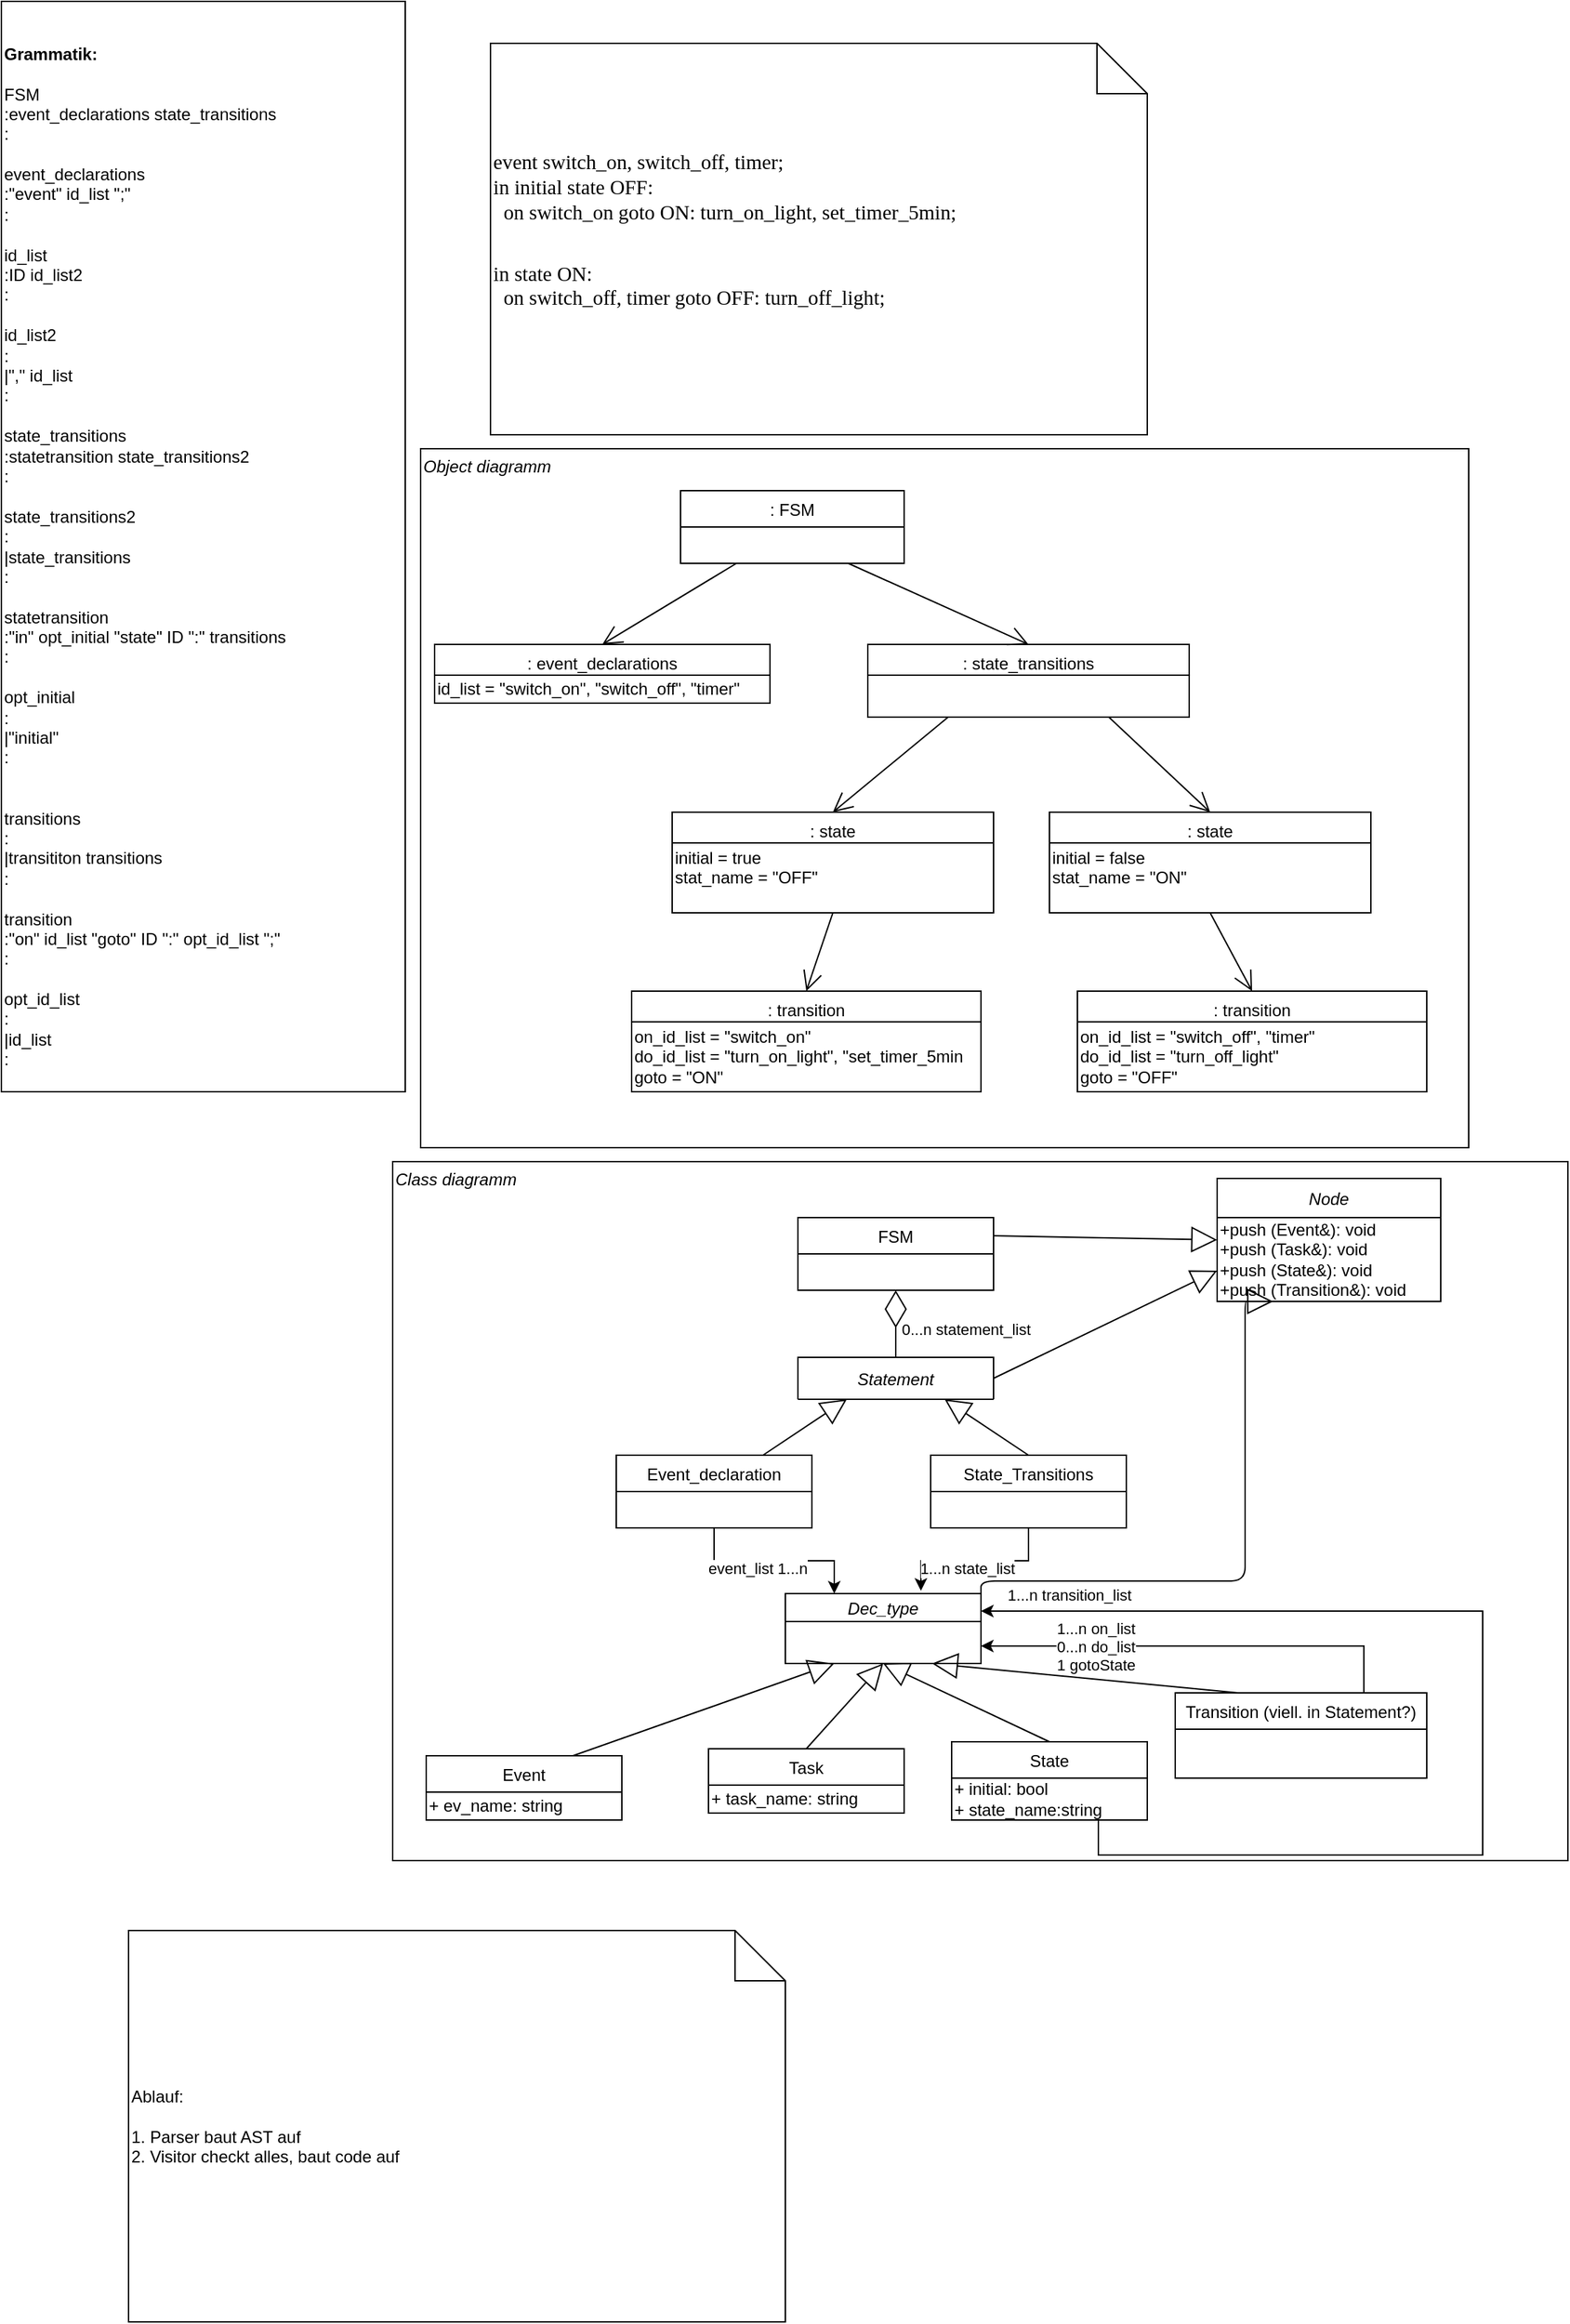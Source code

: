 <mxfile version="13.9.0" type="github">
  <diagram id="VAAiEscxtQo0bk0bTV3w" name="Page-1">
    <mxGraphModel dx="883" dy="1151" grid="1" gridSize="10" guides="1" tooltips="1" connect="1" arrows="1" fold="1" page="1" pageScale="1" pageWidth="827" pageHeight="1169" math="0" shadow="0" extFonts="Permanent Marker^https://fonts.googleapis.com/css?family=Permanent+Marker">
      <root>
        <mxCell id="0" />
        <mxCell id="1" parent="0" />
        <mxCell id="qd86TqnkqC9Rq4TNaDRR-52" value="&lt;div&gt;&lt;i&gt;Object diagramm&lt;/i&gt;&lt;/div&gt;&lt;div&gt;&lt;i&gt;&lt;br&gt;&lt;/i&gt;&lt;/div&gt;&lt;div&gt;&lt;i&gt;&lt;br&gt;&lt;/i&gt;&lt;/div&gt;&lt;div&gt;&lt;i&gt;&lt;br&gt;&lt;/i&gt;&lt;/div&gt;&lt;div&gt;&lt;i&gt;&lt;br&gt;&lt;/i&gt;&lt;/div&gt;&lt;div&gt;&lt;i&gt;&lt;br&gt;&lt;/i&gt;&lt;/div&gt;&lt;div&gt;&lt;i&gt;&lt;br&gt;&lt;/i&gt;&lt;/div&gt;&lt;div&gt;&lt;i&gt;&lt;br&gt;&lt;/i&gt;&lt;/div&gt;&lt;div&gt;&lt;i&gt;&lt;br&gt;&lt;/i&gt;&lt;/div&gt;&lt;div&gt;&lt;i&gt;&lt;br&gt;&lt;/i&gt;&lt;/div&gt;&lt;div&gt;&lt;i&gt;&lt;br&gt;&lt;/i&gt;&lt;/div&gt;&lt;div&gt;&lt;i&gt;&lt;br&gt;&lt;/i&gt;&lt;/div&gt;&lt;div&gt;&lt;i&gt;&lt;br&gt;&lt;/i&gt;&lt;/div&gt;&lt;div&gt;&lt;i&gt;&lt;br&gt;&lt;/i&gt;&lt;/div&gt;&lt;div&gt;&lt;i&gt;&lt;br&gt;&lt;/i&gt;&lt;/div&gt;&lt;div&gt;&lt;i&gt;&lt;br&gt;&lt;/i&gt;&lt;/div&gt;&lt;div&gt;&lt;i&gt;&lt;br&gt;&lt;/i&gt;&lt;/div&gt;&lt;div&gt;&lt;i&gt;&lt;br&gt;&lt;/i&gt;&lt;/div&gt;&lt;div&gt;&lt;i&gt;&lt;br&gt;&lt;/i&gt;&lt;/div&gt;&lt;div&gt;&lt;i&gt;&lt;br&gt;&lt;/i&gt;&lt;/div&gt;&lt;div&gt;&lt;i&gt;&lt;br&gt;&lt;/i&gt;&lt;/div&gt;&lt;div&gt;&lt;i&gt;&lt;br&gt;&lt;/i&gt;&lt;/div&gt;&lt;div&gt;&lt;i&gt;&lt;br&gt;&lt;/i&gt;&lt;/div&gt;&lt;div&gt;&lt;i&gt;&lt;br&gt;&lt;/i&gt;&lt;/div&gt;&lt;div&gt;&lt;i&gt;&lt;br&gt;&lt;/i&gt;&lt;/div&gt;&lt;div&gt;&lt;i&gt;&lt;br&gt;&lt;/i&gt;&lt;/div&gt;&lt;div&gt;&lt;i&gt;&lt;br&gt;&lt;/i&gt;&lt;/div&gt;&lt;div&gt;&lt;i&gt;&lt;br&gt;&lt;/i&gt;&lt;/div&gt;&lt;div&gt;&lt;i&gt;&lt;br&gt;&lt;/i&gt;&lt;/div&gt;&lt;div&gt;&lt;i&gt;&lt;br&gt;&lt;/i&gt;&lt;/div&gt;&lt;div&gt;&lt;i&gt;&lt;br&gt;&lt;/i&gt;&lt;/div&gt;&lt;div&gt;&lt;i&gt;&lt;br&gt;&lt;/i&gt;&lt;/div&gt;&lt;div&gt;&lt;i&gt;&lt;br&gt;&lt;/i&gt;&lt;/div&gt;&lt;div&gt;&lt;i&gt;&lt;br&gt;&lt;/i&gt;&lt;/div&gt;" style="rounded=0;whiteSpace=wrap;html=1;align=left;" parent="1" vertex="1">
          <mxGeometry x="340" y="350" width="750" height="500" as="geometry" />
        </mxCell>
        <mxCell id="qd86TqnkqC9Rq4TNaDRR-1" value="&lt;div align=&quot;left&quot;&gt;&lt;br&gt;&lt;/div&gt;&lt;div align=&quot;left&quot;&gt;&lt;b&gt;Grammatik:&lt;/b&gt;&lt;/div&gt;&lt;div align=&quot;left&quot;&gt;&lt;b&gt;&lt;br&gt;&lt;/b&gt;&lt;/div&gt;&lt;div align=&quot;left&quot;&gt;FSM&lt;/div&gt;&lt;div align=&quot;left&quot;&gt;:event_declarations state_transitions&lt;br&gt;&lt;/div&gt;&lt;div align=&quot;left&quot;&gt;:&lt;/div&gt;&lt;div align=&quot;left&quot;&gt;&lt;br&gt;&lt;/div&gt;&lt;div align=&quot;left&quot;&gt;event_declarations&lt;/div&gt;&lt;div align=&quot;left&quot;&gt;:&quot;event&quot; id_list &quot;;&quot;&lt;/div&gt;&lt;div align=&quot;left&quot;&gt;:&lt;/div&gt;&lt;div align=&quot;left&quot;&gt;&lt;br&gt;&lt;/div&gt;&lt;div align=&quot;left&quot;&gt;id_list&lt;/div&gt;&lt;div align=&quot;left&quot;&gt;:ID id_list2&lt;/div&gt;&lt;div align=&quot;left&quot;&gt;:&lt;/div&gt;&lt;div align=&quot;left&quot;&gt;&lt;br&gt;&lt;/div&gt;&lt;div align=&quot;left&quot;&gt;id_list2&lt;/div&gt;&lt;div align=&quot;left&quot;&gt;:&lt;/div&gt;&lt;div align=&quot;left&quot;&gt;|&quot;,&quot; id_list&lt;/div&gt;&lt;div align=&quot;left&quot;&gt;:&lt;/div&gt;&lt;div align=&quot;left&quot;&gt;&lt;br&gt;&lt;/div&gt;&lt;div align=&quot;left&quot;&gt;state_transitions&lt;/div&gt;&lt;div align=&quot;left&quot;&gt;:statetransition state_transitions2&lt;/div&gt;&lt;div align=&quot;left&quot;&gt;:&lt;/div&gt;&lt;div align=&quot;left&quot;&gt;&lt;br&gt;&lt;/div&gt;&lt;div align=&quot;left&quot;&gt;state_transitions2&lt;/div&gt;&lt;div align=&quot;left&quot;&gt;:&lt;/div&gt;&lt;div align=&quot;left&quot;&gt;|state_transitions&lt;/div&gt;&lt;div align=&quot;left&quot;&gt;:&lt;/div&gt;&lt;div align=&quot;left&quot;&gt;&lt;br&gt;&lt;/div&gt;&lt;div align=&quot;left&quot;&gt;statetransition&lt;/div&gt;&lt;div align=&quot;left&quot;&gt;:&quot;in&quot; opt_initial &quot;state&quot; ID &quot;:&quot; transitions&lt;/div&gt;&lt;div align=&quot;left&quot;&gt;:&lt;/div&gt;&lt;div align=&quot;left&quot;&gt;&lt;br&gt;&lt;/div&gt;&lt;div align=&quot;left&quot;&gt;opt_initial&lt;/div&gt;&lt;div align=&quot;left&quot;&gt;:&lt;/div&gt;&lt;div align=&quot;left&quot;&gt;|&quot;initial&quot;&lt;/div&gt;&lt;div align=&quot;left&quot;&gt;:&lt;/div&gt;&lt;div align=&quot;left&quot;&gt;&lt;br&gt;&lt;/div&gt;&lt;div align=&quot;left&quot;&gt;&lt;br&gt;&lt;/div&gt;&lt;div align=&quot;left&quot;&gt;transitions&lt;/div&gt;&lt;div align=&quot;left&quot;&gt;:&lt;/div&gt;&lt;div align=&quot;left&quot;&gt;|transititon transitions&lt;/div&gt;&lt;div align=&quot;left&quot;&gt;:&lt;/div&gt;&lt;div align=&quot;left&quot;&gt;&lt;br&gt;&lt;/div&gt;&lt;div align=&quot;left&quot;&gt;transition&lt;/div&gt;&lt;div align=&quot;left&quot;&gt;:&quot;on&quot; id_list &quot;goto&quot; ID &quot;:&quot; opt_id_list &quot;;&quot;&lt;/div&gt;&lt;div align=&quot;left&quot;&gt;:&lt;/div&gt;&lt;div align=&quot;left&quot;&gt;&lt;br&gt;&lt;/div&gt;&lt;div align=&quot;left&quot;&gt;opt_id_list&lt;/div&gt;&lt;div align=&quot;left&quot;&gt;:&lt;/div&gt;&lt;div align=&quot;left&quot;&gt;|id_list&lt;/div&gt;&lt;div align=&quot;left&quot;&gt;:&lt;br&gt;&lt;/div&gt;" style="rounded=0;whiteSpace=wrap;html=1;align=left;" parent="1" vertex="1">
          <mxGeometry x="40" y="30" width="289" height="780" as="geometry" />
        </mxCell>
        <mxCell id="qd86TqnkqC9Rq4TNaDRR-13" value=": event_declarations" style="swimlane;fontStyle=0;align=center;verticalAlign=top;childLayout=stackLayout;horizontal=1;startSize=22;horizontalStack=0;resizeParent=1;resizeParentMax=0;resizeLast=0;collapsible=1;marginBottom=0;" parent="1" vertex="1">
          <mxGeometry x="350" y="490" width="240" height="42" as="geometry" />
        </mxCell>
        <mxCell id="qd86TqnkqC9Rq4TNaDRR-26" value="id_list = &quot;switch_on&quot;, &quot;switch_off&quot;, &quot;timer&quot;" style="text;html=1;align=left;verticalAlign=middle;resizable=0;points=[];autosize=1;" parent="qd86TqnkqC9Rq4TNaDRR-13" vertex="1">
          <mxGeometry y="22" width="240" height="20" as="geometry" />
        </mxCell>
        <mxCell id="qd86TqnkqC9Rq4TNaDRR-18" value=": FSM" style="swimlane;fontStyle=0;align=center;verticalAlign=top;childLayout=stackLayout;horizontal=1;startSize=26;horizontalStack=0;resizeParent=1;resizeParentMax=0;resizeLast=0;collapsible=1;marginBottom=0;" parent="1" vertex="1">
          <mxGeometry x="526" y="380" width="160" height="52" as="geometry" />
        </mxCell>
        <mxCell id="qd86TqnkqC9Rq4TNaDRR-20" value="&lt;br&gt;&lt;div align=&quot;left&quot;&gt;&lt;code style=&quot;margin: 0in ; font-family: &amp;#34;consolas&amp;#34; ; font-size: 11.0pt&quot;&gt;event switch_on, switch_off, timer;&lt;/code&gt;&lt;code style=&quot;margin: 0in ; font-family: &amp;#34;consolas&amp;#34; ; font-size: 11.0pt&quot;&gt;&lt;br&gt;&lt;/code&gt;&lt;/div&gt;&lt;div align=&quot;left&quot;&gt;&lt;code style=&quot;margin: 0in ; font-family: &amp;#34;consolas&amp;#34; ; font-size: 11.0pt&quot;&gt;in initia&lt;/code&gt;&lt;code style=&quot;margin: 0in ; font-family: &amp;#34;consolas&amp;#34; ; font-size: 11.0pt&quot;&gt;l state OFF:&lt;/code&gt;&lt;code style=&quot;margin: 0in ; font-family: &amp;#34;consolas&amp;#34; ; font-size: 11.0pt&quot;&gt;&lt;br&gt;&lt;/code&gt;&lt;/div&gt;&lt;div align=&quot;left&quot;&gt;&lt;code style=&quot;margin: 0in ; font-family: &amp;#34;consolas&amp;#34; ; font-size: 11.0pt&quot;&gt;&amp;nbsp; o&lt;/code&gt;&lt;code style=&quot;margin: 0in ; font-family: &amp;#34;consolas&amp;#34; ; font-size: 11.0pt&quot;&gt;n switch_on goto ON: turn_on_light, set_timer_5min;&lt;/code&gt;&lt;br&gt;&lt;br&gt;&lt;p&gt;&lt;code style=&quot;margin: 0in ; font-family: &amp;#34;consolas&amp;#34; ; font-size: 11.0pt&quot;&gt;in state ON:&lt;/code&gt;&lt;code style=&quot;margin: 0in ; font-family: &amp;#34;consolas&amp;#34; ; font-size: 11.0pt&quot;&gt;&lt;br&gt;&amp;nbsp; on&lt;/code&gt;&lt;code style=&quot;margin: 0in ; font-family: &amp;#34;consolas&amp;#34; ; font-size: 11.0pt&quot;&gt; switch_off, timer goto OFF: turn_off_light;&lt;/code&gt;&lt;br&gt;&lt;/p&gt;&lt;br&gt;&lt;/div&gt;" style="shape=note;size=36;whiteSpace=wrap;html=1;align=left;" parent="1" vertex="1">
          <mxGeometry x="390" y="60" width="470" height="280" as="geometry" />
        </mxCell>
        <mxCell id="qd86TqnkqC9Rq4TNaDRR-28" value="" style="endArrow=open;endFill=1;endSize=12;html=1;entryX=0.5;entryY=0;entryDx=0;entryDy=0;exitX=0.25;exitY=1;exitDx=0;exitDy=0;" parent="1" source="qd86TqnkqC9Rq4TNaDRR-18" target="qd86TqnkqC9Rq4TNaDRR-13" edge="1">
          <mxGeometry width="160" relative="1" as="geometry">
            <mxPoint x="430" y="830" as="sourcePoint" />
            <mxPoint x="590" y="830" as="targetPoint" />
          </mxGeometry>
        </mxCell>
        <mxCell id="qd86TqnkqC9Rq4TNaDRR-29" value=": state_transitions" style="swimlane;fontStyle=0;align=center;verticalAlign=top;childLayout=stackLayout;horizontal=1;startSize=22;horizontalStack=0;resizeParent=1;resizeParentMax=0;resizeLast=0;collapsible=1;marginBottom=0;" parent="1" vertex="1">
          <mxGeometry x="660" y="490" width="230" height="52" as="geometry" />
        </mxCell>
        <mxCell id="qd86TqnkqC9Rq4TNaDRR-34" value=": state" style="swimlane;fontStyle=0;align=center;verticalAlign=top;childLayout=stackLayout;horizontal=1;startSize=22;horizontalStack=0;resizeParent=1;resizeParentMax=0;resizeLast=0;collapsible=1;marginBottom=0;" parent="1" vertex="1">
          <mxGeometry x="520" y="610" width="230" height="72" as="geometry" />
        </mxCell>
        <mxCell id="qd86TqnkqC9Rq4TNaDRR-35" value="&lt;div align=&quot;left&quot;&gt;initial = true&lt;/div&gt;&lt;div align=&quot;left&quot;&gt;stat_name = &quot;OFF&quot;&lt;/div&gt;&lt;div align=&quot;left&quot;&gt;&lt;br&gt;&lt;/div&gt;" style="text;html=1;align=left;verticalAlign=middle;resizable=0;points=[];autosize=1;" parent="qd86TqnkqC9Rq4TNaDRR-34" vertex="1">
          <mxGeometry y="22" width="230" height="50" as="geometry" />
        </mxCell>
        <mxCell id="qd86TqnkqC9Rq4TNaDRR-37" value="" style="endArrow=open;endFill=1;endSize=12;html=1;entryX=0.5;entryY=0;entryDx=0;entryDy=0;exitX=0.75;exitY=1;exitDx=0;exitDy=0;" parent="1" source="qd86TqnkqC9Rq4TNaDRR-18" target="qd86TqnkqC9Rq4TNaDRR-29" edge="1">
          <mxGeometry width="160" relative="1" as="geometry">
            <mxPoint x="576" y="442" as="sourcePoint" />
            <mxPoint x="480" y="500" as="targetPoint" />
          </mxGeometry>
        </mxCell>
        <mxCell id="qd86TqnkqC9Rq4TNaDRR-38" value="" style="endArrow=open;endFill=1;endSize=12;html=1;entryX=0.5;entryY=0;entryDx=0;entryDy=0;exitX=0.25;exitY=1;exitDx=0;exitDy=0;" parent="1" source="qd86TqnkqC9Rq4TNaDRR-29" target="qd86TqnkqC9Rq4TNaDRR-34" edge="1">
          <mxGeometry width="160" relative="1" as="geometry">
            <mxPoint x="656" y="442" as="sourcePoint" />
            <mxPoint x="785" y="500" as="targetPoint" />
          </mxGeometry>
        </mxCell>
        <mxCell id="qd86TqnkqC9Rq4TNaDRR-39" value=": transition" style="swimlane;fontStyle=0;align=center;verticalAlign=top;childLayout=stackLayout;horizontal=1;startSize=22;horizontalStack=0;resizeParent=1;resizeParentMax=0;resizeLast=0;collapsible=1;marginBottom=0;" parent="1" vertex="1">
          <mxGeometry x="491" y="738" width="250" height="72" as="geometry" />
        </mxCell>
        <mxCell id="qd86TqnkqC9Rq4TNaDRR-40" value="&lt;div&gt;on_id_list = &quot;switch_on&quot;&lt;/div&gt;&lt;div&gt;do_id_list = &quot;turn_on_light&quot;, &quot;set_timer_5min&lt;br&gt;&lt;/div&gt;&lt;div&gt;goto = &quot;ON&quot;&lt;br&gt;&lt;/div&gt;" style="text;html=1;align=left;verticalAlign=middle;resizable=0;points=[];autosize=1;" parent="qd86TqnkqC9Rq4TNaDRR-39" vertex="1">
          <mxGeometry y="22" width="250" height="50" as="geometry" />
        </mxCell>
        <mxCell id="qd86TqnkqC9Rq4TNaDRR-41" value="" style="endArrow=open;endFill=1;endSize=12;html=1;entryX=0.5;entryY=0;entryDx=0;entryDy=0;exitX=0.5;exitY=1;exitDx=0;exitDy=0;" parent="1" source="qd86TqnkqC9Rq4TNaDRR-34" target="qd86TqnkqC9Rq4TNaDRR-39" edge="1">
          <mxGeometry width="160" relative="1" as="geometry">
            <mxPoint x="720" y="710" as="sourcePoint" />
            <mxPoint x="616" y="630" as="targetPoint" />
          </mxGeometry>
        </mxCell>
        <mxCell id="qd86TqnkqC9Rq4TNaDRR-42" value=": state" style="swimlane;fontStyle=0;align=center;verticalAlign=top;childLayout=stackLayout;horizontal=1;startSize=22;horizontalStack=0;resizeParent=1;resizeParentMax=0;resizeLast=0;collapsible=1;marginBottom=0;" parent="1" vertex="1">
          <mxGeometry x="790" y="610" width="230" height="72" as="geometry" />
        </mxCell>
        <mxCell id="qd86TqnkqC9Rq4TNaDRR-43" value="&lt;div align=&quot;left&quot;&gt;initial = false&lt;/div&gt;&lt;div align=&quot;left&quot;&gt;stat_name = &quot;ON&quot;&lt;/div&gt;&lt;div align=&quot;left&quot;&gt;&lt;br&gt;&lt;/div&gt;" style="text;html=1;align=left;verticalAlign=middle;resizable=0;points=[];autosize=1;" parent="qd86TqnkqC9Rq4TNaDRR-42" vertex="1">
          <mxGeometry y="22" width="230" height="50" as="geometry" />
        </mxCell>
        <mxCell id="qd86TqnkqC9Rq4TNaDRR-44" value="" style="endArrow=open;endFill=1;endSize=12;html=1;entryX=0.5;entryY=0;entryDx=0;entryDy=0;exitX=0.75;exitY=1;exitDx=0;exitDy=0;" parent="1" source="qd86TqnkqC9Rq4TNaDRR-29" target="qd86TqnkqC9Rq4TNaDRR-42" edge="1">
          <mxGeometry width="160" relative="1" as="geometry">
            <mxPoint x="727.5" y="552" as="sourcePoint" />
            <mxPoint x="645" y="620" as="targetPoint" />
          </mxGeometry>
        </mxCell>
        <mxCell id="qd86TqnkqC9Rq4TNaDRR-48" value="" style="endArrow=open;endFill=1;endSize=12;html=1;entryX=0.5;entryY=0;entryDx=0;entryDy=0;exitX=0.5;exitY=1;exitDx=0;exitDy=0;" parent="1" source="qd86TqnkqC9Rq4TNaDRR-42" target="qd86TqnkqC9Rq4TNaDRR-49" edge="1">
          <mxGeometry width="160" relative="1" as="geometry">
            <mxPoint x="842.5" y="552" as="sourcePoint" />
            <mxPoint x="942" y="738" as="targetPoint" />
          </mxGeometry>
        </mxCell>
        <mxCell id="qd86TqnkqC9Rq4TNaDRR-49" value=": transition" style="swimlane;fontStyle=0;align=center;verticalAlign=top;childLayout=stackLayout;horizontal=1;startSize=22;horizontalStack=0;resizeParent=1;resizeParentMax=0;resizeLast=0;collapsible=1;marginBottom=0;" parent="1" vertex="1">
          <mxGeometry x="810" y="738" width="250" height="72" as="geometry" />
        </mxCell>
        <mxCell id="qd86TqnkqC9Rq4TNaDRR-50" value="&lt;div&gt;on_id_list = &quot;switch_off&quot;, &quot;timer&quot;&lt;br&gt;&lt;/div&gt;&lt;div&gt;do_id_list = &quot;turn_off_light&quot;&lt;br&gt;&lt;/div&gt;&lt;div&gt;goto = &quot;OFF&quot;&lt;br&gt;&lt;/div&gt;" style="text;html=1;align=left;verticalAlign=middle;resizable=0;points=[];autosize=1;" parent="qd86TqnkqC9Rq4TNaDRR-49" vertex="1">
          <mxGeometry y="22" width="250" height="50" as="geometry" />
        </mxCell>
        <mxCell id="qd86TqnkqC9Rq4TNaDRR-53" value="&lt;div&gt;&lt;i&gt;Class diagramm&lt;/i&gt;&lt;/div&gt;&lt;div&gt;&lt;i&gt;&lt;br&gt;&lt;/i&gt;&lt;/div&gt;&lt;div&gt;&lt;i&gt;&lt;br&gt;&lt;/i&gt;&lt;/div&gt;&lt;div&gt;&lt;i&gt;&lt;br&gt;&lt;/i&gt;&lt;/div&gt;&lt;div&gt;&lt;i&gt;&lt;br&gt;&lt;/i&gt;&lt;/div&gt;&lt;div&gt;&lt;i&gt;&lt;br&gt;&lt;/i&gt;&lt;/div&gt;&lt;div&gt;&lt;i&gt;&lt;br&gt;&lt;/i&gt;&lt;/div&gt;&lt;div&gt;&lt;i&gt;&lt;br&gt;&lt;/i&gt;&lt;/div&gt;&lt;div&gt;&lt;i&gt;&lt;br&gt;&lt;/i&gt;&lt;/div&gt;&lt;div&gt;&lt;i&gt;&lt;br&gt;&lt;/i&gt;&lt;/div&gt;&lt;div&gt;&lt;i&gt;&lt;br&gt;&lt;/i&gt;&lt;/div&gt;&lt;div&gt;&lt;i&gt;&lt;br&gt;&lt;/i&gt;&lt;/div&gt;&lt;div&gt;&lt;i&gt;&lt;br&gt;&lt;/i&gt;&lt;/div&gt;&lt;div&gt;&lt;i&gt;&lt;br&gt;&lt;/i&gt;&lt;/div&gt;&lt;div&gt;&lt;i&gt;&lt;br&gt;&lt;/i&gt;&lt;/div&gt;&lt;div&gt;&lt;i&gt;&lt;br&gt;&lt;/i&gt;&lt;/div&gt;&lt;div&gt;&lt;i&gt;&lt;br&gt;&lt;/i&gt;&lt;/div&gt;&lt;div&gt;&lt;i&gt;&lt;br&gt;&lt;/i&gt;&lt;/div&gt;&lt;div&gt;&lt;i&gt;&lt;br&gt;&lt;/i&gt;&lt;/div&gt;&lt;div&gt;&lt;i&gt;&lt;br&gt;&lt;/i&gt;&lt;/div&gt;&lt;div&gt;&lt;i&gt;&lt;br&gt;&lt;/i&gt;&lt;/div&gt;&lt;div&gt;&lt;i&gt;&lt;br&gt;&lt;/i&gt;&lt;/div&gt;&lt;div&gt;&lt;i&gt;&lt;br&gt;&lt;/i&gt;&lt;/div&gt;&lt;div&gt;&lt;i&gt;&lt;br&gt;&lt;/i&gt;&lt;/div&gt;&lt;div&gt;&lt;i&gt;&lt;br&gt;&lt;/i&gt;&lt;/div&gt;&lt;div&gt;&lt;i&gt;&lt;br&gt;&lt;/i&gt;&lt;/div&gt;&lt;div&gt;&lt;i&gt;&lt;br&gt;&lt;/i&gt;&lt;/div&gt;&lt;div&gt;&lt;i&gt;&lt;br&gt;&lt;/i&gt;&lt;/div&gt;&lt;div&gt;&lt;i&gt;&lt;br&gt;&lt;/i&gt;&lt;/div&gt;&lt;div&gt;&lt;i&gt;&lt;br&gt;&lt;/i&gt;&lt;/div&gt;&lt;div&gt;&lt;i&gt;&lt;br&gt;&lt;/i&gt;&lt;/div&gt;&lt;div&gt;&lt;i&gt;&lt;br&gt;&lt;/i&gt;&lt;/div&gt;&lt;div&gt;&lt;i&gt;&lt;br&gt;&lt;/i&gt;&lt;/div&gt;&lt;div&gt;&lt;i&gt;&lt;br&gt;&lt;/i&gt;&lt;/div&gt;" style="rounded=0;whiteSpace=wrap;html=1;align=left;" parent="1" vertex="1">
          <mxGeometry x="320" y="860" width="841" height="500" as="geometry" />
        </mxCell>
        <mxCell id="qd86TqnkqC9Rq4TNaDRR-54" value="FSM" style="swimlane;fontStyle=0;childLayout=stackLayout;horizontal=1;startSize=26;fillColor=none;horizontalStack=0;resizeParent=1;resizeParentMax=0;resizeLast=0;collapsible=1;marginBottom=0;" parent="1" vertex="1">
          <mxGeometry x="610" y="900" width="140" height="52" as="geometry" />
        </mxCell>
        <mxCell id="qd86TqnkqC9Rq4TNaDRR-55" value="&#xa;" style="text;strokeColor=none;fillColor=none;align=left;verticalAlign=top;spacingLeft=4;spacingRight=4;overflow=hidden;rotatable=0;points=[[0,0.5],[1,0.5]];portConstraint=eastwest;" parent="qd86TqnkqC9Rq4TNaDRR-54" vertex="1">
          <mxGeometry y="26" width="140" height="26" as="geometry" />
        </mxCell>
        <mxCell id="qd86TqnkqC9Rq4TNaDRR-58" value="Statement" style="swimlane;fontStyle=2;childLayout=stackLayout;horizontal=1;startSize=40;fillColor=none;horizontalStack=0;resizeParent=1;resizeParentMax=0;resizeLast=0;collapsible=1;marginBottom=0;" parent="1" vertex="1">
          <mxGeometry x="610" y="1000" width="140" height="30" as="geometry" />
        </mxCell>
        <mxCell id="qd86TqnkqC9Rq4TNaDRR-60" value="&lt;div&gt;0...n statement_list&lt;br&gt;&lt;/div&gt;" style="endArrow=diamondThin;endFill=0;endSize=24;html=1;entryX=0.5;entryY=1;entryDx=0;entryDy=0;exitX=0.5;exitY=0;exitDx=0;exitDy=0;" parent="1" source="qd86TqnkqC9Rq4TNaDRR-58" target="qd86TqnkqC9Rq4TNaDRR-54" edge="1">
          <mxGeometry x="-0.167" y="-50" width="160" relative="1" as="geometry">
            <mxPoint x="540" y="1150" as="sourcePoint" />
            <mxPoint x="700" y="1150" as="targetPoint" />
            <mxPoint as="offset" />
          </mxGeometry>
        </mxCell>
        <mxCell id="qd86TqnkqC9Rq4TNaDRR-81" value="event_list 1...n" style="edgeStyle=orthogonalEdgeStyle;rounded=0;orthogonalLoop=1;jettySize=auto;html=1;exitX=0.5;exitY=1;exitDx=0;exitDy=0;entryX=0.25;entryY=0;entryDx=0;entryDy=0;" parent="1" source="qd86TqnkqC9Rq4TNaDRR-61" target="qd86TqnkqC9Rq4TNaDRR-76" edge="1">
          <mxGeometry x="-0.196" y="-4" relative="1" as="geometry">
            <mxPoint x="1" y="1" as="offset" />
          </mxGeometry>
        </mxCell>
        <mxCell id="qd86TqnkqC9Rq4TNaDRR-61" value="Event_declaration" style="swimlane;fontStyle=0;childLayout=stackLayout;horizontal=1;startSize=26;fillColor=none;horizontalStack=0;resizeParent=1;resizeParentMax=0;resizeLast=0;collapsible=1;marginBottom=0;" parent="1" vertex="1">
          <mxGeometry x="480" y="1070" width="140" height="52" as="geometry" />
        </mxCell>
        <mxCell id="qd86TqnkqC9Rq4TNaDRR-64" value="&lt;div&gt;&lt;br&gt;&lt;/div&gt;" style="endArrow=block;endSize=16;endFill=0;html=1;entryX=0.25;entryY=1;entryDx=0;entryDy=0;exitX=0.75;exitY=0;exitDx=0;exitDy=0;" parent="1" source="qd86TqnkqC9Rq4TNaDRR-61" target="qd86TqnkqC9Rq4TNaDRR-58" edge="1">
          <mxGeometry x="-0.058" y="1" width="160" relative="1" as="geometry">
            <mxPoint x="670" y="1160" as="sourcePoint" />
            <mxPoint x="830" y="1160" as="targetPoint" />
            <mxPoint as="offset" />
          </mxGeometry>
        </mxCell>
        <mxCell id="qd86TqnkqC9Rq4TNaDRR-82" value="1...n state_list" style="edgeStyle=orthogonalEdgeStyle;rounded=0;orthogonalLoop=1;jettySize=auto;html=1;exitX=0.5;exitY=1;exitDx=0;exitDy=0;entryX=0.693;entryY=-0.04;entryDx=0;entryDy=0;entryPerimeter=0;" parent="1" source="qd86TqnkqC9Rq4TNaDRR-65" target="qd86TqnkqC9Rq4TNaDRR-76" edge="1">
          <mxGeometry x="0.123" y="5" relative="1" as="geometry">
            <mxPoint x="1" as="offset" />
          </mxGeometry>
        </mxCell>
        <mxCell id="qd86TqnkqC9Rq4TNaDRR-65" value="State_Transitions" style="swimlane;fontStyle=0;childLayout=stackLayout;horizontal=1;startSize=26;fillColor=none;horizontalStack=0;resizeParent=1;resizeParentMax=0;resizeLast=0;collapsible=1;marginBottom=0;" parent="1" vertex="1">
          <mxGeometry x="705" y="1070" width="140" height="52" as="geometry" />
        </mxCell>
        <mxCell id="qd86TqnkqC9Rq4TNaDRR-67" value="&lt;div&gt;&lt;br&gt;&lt;/div&gt;" style="endArrow=block;endSize=16;endFill=0;html=1;entryX=0.75;entryY=1;entryDx=0;entryDy=0;exitX=0.5;exitY=0;exitDx=0;exitDy=0;" parent="1" source="qd86TqnkqC9Rq4TNaDRR-65" target="qd86TqnkqC9Rq4TNaDRR-58" edge="1">
          <mxGeometry x="-0.058" y="1" width="160" relative="1" as="geometry">
            <mxPoint x="595" y="1080" as="sourcePoint" />
            <mxPoint x="655" y="1040" as="targetPoint" />
            <mxPoint as="offset" />
          </mxGeometry>
        </mxCell>
        <mxCell id="qd86TqnkqC9Rq4TNaDRR-68" value="Event" style="swimlane;fontStyle=0;childLayout=stackLayout;horizontal=1;startSize=26;fillColor=none;horizontalStack=0;resizeParent=1;resizeParentMax=0;resizeLast=0;collapsible=1;marginBottom=0;" parent="1" vertex="1">
          <mxGeometry x="344" y="1285" width="140" height="46" as="geometry" />
        </mxCell>
        <mxCell id="qd86TqnkqC9Rq4TNaDRR-71" value="+ ev_name: string" style="text;html=1;align=left;verticalAlign=middle;resizable=0;points=[];autosize=1;" parent="qd86TqnkqC9Rq4TNaDRR-68" vertex="1">
          <mxGeometry y="26" width="140" height="20" as="geometry" />
        </mxCell>
        <mxCell id="qd86TqnkqC9Rq4TNaDRR-85" value="&lt;div&gt;1...n on_list&lt;/div&gt;&lt;div&gt;0...n do_list&lt;/div&gt;1 gotoState" style="edgeStyle=orthogonalEdgeStyle;rounded=0;orthogonalLoop=1;jettySize=auto;html=1;exitX=0.75;exitY=0;exitDx=0;exitDy=0;entryX=1;entryY=0.75;entryDx=0;entryDy=0;" parent="1" source="qd86TqnkqC9Rq4TNaDRR-72" target="qd86TqnkqC9Rq4TNaDRR-76" edge="1">
          <mxGeometry x="0.508" y="-5" relative="1" as="geometry">
            <mxPoint x="6" y="5" as="offset" />
          </mxGeometry>
        </mxCell>
        <mxCell id="qd86TqnkqC9Rq4TNaDRR-72" value="Transition (viell. in Statement?)" style="swimlane;fontStyle=0;childLayout=stackLayout;horizontal=1;startSize=26;fillColor=none;horizontalStack=0;resizeParent=1;resizeParentMax=0;resizeLast=0;collapsible=1;marginBottom=0;" parent="1" vertex="1">
          <mxGeometry x="880" y="1240" width="180" height="61" as="geometry" />
        </mxCell>
        <mxCell id="qd86TqnkqC9Rq4TNaDRR-84" value="1...n transition_list" style="edgeStyle=orthogonalEdgeStyle;rounded=0;orthogonalLoop=1;jettySize=auto;html=1;exitX=0.75;exitY=1;exitDx=0;exitDy=0;entryX=1;entryY=0.25;entryDx=0;entryDy=0;" parent="1" source="qd86TqnkqC9Rq4TNaDRR-74" target="qd86TqnkqC9Rq4TNaDRR-76" edge="1">
          <mxGeometry x="0.849" y="-12" relative="1" as="geometry">
            <Array as="points">
              <mxPoint x="825" y="1356" />
              <mxPoint x="1100" y="1356" />
              <mxPoint x="1100" y="1182" />
            </Array>
            <mxPoint as="offset" />
          </mxGeometry>
        </mxCell>
        <mxCell id="qd86TqnkqC9Rq4TNaDRR-74" value="State" style="swimlane;fontStyle=0;childLayout=stackLayout;horizontal=1;startSize=26;fillColor=none;horizontalStack=0;resizeParent=1;resizeParentMax=0;resizeLast=0;collapsible=1;marginBottom=0;" parent="1" vertex="1">
          <mxGeometry x="720" y="1275" width="140" height="56" as="geometry" />
        </mxCell>
        <mxCell id="qd86TqnkqC9Rq4TNaDRR-75" value="&lt;div align=&quot;left&quot;&gt;+ initial: bool&lt;/div&gt;&lt;div align=&quot;left&quot;&gt;+ state_name:string&lt;br&gt;&lt;/div&gt;" style="text;html=1;align=left;verticalAlign=middle;resizable=0;points=[];autosize=1;" parent="qd86TqnkqC9Rq4TNaDRR-74" vertex="1">
          <mxGeometry y="26" width="140" height="30" as="geometry" />
        </mxCell>
        <mxCell id="qd86TqnkqC9Rq4TNaDRR-76" value="Dec_type" style="swimlane;fontStyle=2;childLayout=stackLayout;horizontal=1;startSize=20;fillColor=none;horizontalStack=0;resizeParent=1;resizeParentMax=0;resizeLast=0;collapsible=1;marginBottom=0;" parent="1" vertex="1">
          <mxGeometry x="601" y="1169" width="140" height="50" as="geometry" />
        </mxCell>
        <mxCell id="qd86TqnkqC9Rq4TNaDRR-78" value="&lt;div&gt;&lt;br&gt;&lt;/div&gt;" style="endArrow=block;endSize=16;endFill=0;html=1;entryX=0.25;entryY=1;entryDx=0;entryDy=0;exitX=0.75;exitY=0;exitDx=0;exitDy=0;" parent="1" source="qd86TqnkqC9Rq4TNaDRR-68" target="qd86TqnkqC9Rq4TNaDRR-76" edge="1">
          <mxGeometry x="-0.058" y="1" width="160" relative="1" as="geometry">
            <mxPoint x="520" y="1240" as="sourcePoint" />
            <mxPoint x="580" y="1200" as="targetPoint" />
            <mxPoint as="offset" />
          </mxGeometry>
        </mxCell>
        <mxCell id="qd86TqnkqC9Rq4TNaDRR-79" value="&lt;div&gt;&lt;br&gt;&lt;/div&gt;" style="endArrow=block;endSize=16;endFill=0;html=1;entryX=0.5;entryY=1;entryDx=0;entryDy=0;exitX=0.5;exitY=0;exitDx=0;exitDy=0;" parent="1" source="qd86TqnkqC9Rq4TNaDRR-74" target="qd86TqnkqC9Rq4TNaDRR-76" edge="1">
          <mxGeometry x="-0.058" y="1" width="160" relative="1" as="geometry">
            <mxPoint x="565" y="1260" as="sourcePoint" />
            <mxPoint x="646" y="1229" as="targetPoint" />
            <mxPoint as="offset" />
          </mxGeometry>
        </mxCell>
        <mxCell id="qd86TqnkqC9Rq4TNaDRR-80" value="&lt;div&gt;&lt;br&gt;&lt;/div&gt;" style="endArrow=block;endSize=16;endFill=0;html=1;entryX=0.75;entryY=1;entryDx=0;entryDy=0;exitX=0.25;exitY=0;exitDx=0;exitDy=0;" parent="1" source="qd86TqnkqC9Rq4TNaDRR-72" target="qd86TqnkqC9Rq4TNaDRR-76" edge="1">
          <mxGeometry x="-0.058" y="1" width="160" relative="1" as="geometry">
            <mxPoint x="690" y="1260" as="sourcePoint" />
            <mxPoint x="681" y="1229" as="targetPoint" />
            <mxPoint as="offset" />
          </mxGeometry>
        </mxCell>
        <mxCell id="qd86TqnkqC9Rq4TNaDRR-89" value="&lt;div&gt;Ablauf:&lt;/div&gt;&lt;div&gt;&lt;br&gt;&lt;/div&gt;&lt;div&gt;1. Parser baut AST auf&lt;/div&gt;&lt;div&gt;2. Visitor checkt alles, baut code auf&lt;br&gt;&lt;/div&gt;" style="shape=note;size=36;whiteSpace=wrap;html=1;align=left;" parent="1" vertex="1">
          <mxGeometry x="131" y="1410" width="470" height="280" as="geometry" />
        </mxCell>
        <mxCell id="qd86TqnkqC9Rq4TNaDRR-90" value="Task" style="swimlane;fontStyle=0;childLayout=stackLayout;horizontal=1;startSize=26;fillColor=none;horizontalStack=0;resizeParent=1;resizeParentMax=0;resizeLast=0;collapsible=1;marginBottom=0;" parent="1" vertex="1">
          <mxGeometry x="546" y="1280" width="140" height="46" as="geometry" />
        </mxCell>
        <mxCell id="qd86TqnkqC9Rq4TNaDRR-92" value="&lt;div align=&quot;left&quot;&gt;+ task_name: string&lt;/div&gt;" style="text;html=1;align=left;verticalAlign=middle;resizable=0;points=[];autosize=1;" parent="qd86TqnkqC9Rq4TNaDRR-90" vertex="1">
          <mxGeometry y="26" width="140" height="20" as="geometry" />
        </mxCell>
        <mxCell id="qd86TqnkqC9Rq4TNaDRR-91" value="&lt;div&gt;&lt;br&gt;&lt;/div&gt;" style="endArrow=block;endSize=16;endFill=0;html=1;exitX=0.5;exitY=0;exitDx=0;exitDy=0;entryX=0.5;entryY=1;entryDx=0;entryDy=0;" parent="1" source="qd86TqnkqC9Rq4TNaDRR-90" target="qd86TqnkqC9Rq4TNaDRR-76" edge="1">
          <mxGeometry x="-0.058" y="1" width="160" relative="1" as="geometry">
            <mxPoint x="459" y="1295" as="sourcePoint" />
            <mxPoint x="650" y="1220" as="targetPoint" />
            <mxPoint as="offset" />
          </mxGeometry>
        </mxCell>
        <mxCell id="_82jTj0wabOVNb629D7D-1" value="Node" style="swimlane;fontStyle=2;childLayout=stackLayout;horizontal=1;startSize=28;fillColor=none;horizontalStack=0;resizeParent=1;resizeParentMax=0;resizeLast=0;collapsible=1;marginBottom=0;" parent="1" vertex="1">
          <mxGeometry x="910" y="872" width="160" height="88" as="geometry" />
        </mxCell>
        <mxCell id="_82jTj0wabOVNb629D7D-6" value="&lt;div&gt;+push (Event&amp;amp;): void&lt;/div&gt;&lt;div&gt;+push (Task&amp;amp;): void&lt;/div&gt;&lt;div&gt;+push (State&amp;amp;): void&lt;br&gt;&lt;/div&gt;&lt;div&gt;+push (Transition&amp;amp;): void&lt;br&gt;&lt;/div&gt;" style="text;html=1;align=left;verticalAlign=middle;resizable=0;points=[];autosize=1;" parent="_82jTj0wabOVNb629D7D-1" vertex="1">
          <mxGeometry y="28" width="160" height="60" as="geometry" />
        </mxCell>
        <mxCell id="_82jTj0wabOVNb629D7D-3" value="&lt;div&gt;&lt;br&gt;&lt;/div&gt;" style="endArrow=block;endSize=16;endFill=0;html=1;entryX=0;entryY=0.5;entryDx=0;entryDy=0;exitX=1;exitY=0.25;exitDx=0;exitDy=0;" parent="1" source="qd86TqnkqC9Rq4TNaDRR-54" target="_82jTj0wabOVNb629D7D-1" edge="1">
          <mxGeometry x="-0.058" y="1" width="160" relative="1" as="geometry">
            <mxPoint x="790" y="960" as="sourcePoint" />
            <mxPoint x="850" y="920" as="targetPoint" />
            <mxPoint as="offset" />
          </mxGeometry>
        </mxCell>
        <mxCell id="_82jTj0wabOVNb629D7D-4" value="&lt;div&gt;&lt;br&gt;&lt;/div&gt;" style="endArrow=block;endSize=16;endFill=0;html=1;entryX=0;entryY=0.75;entryDx=0;entryDy=0;exitX=1;exitY=0.5;exitDx=0;exitDy=0;" parent="1" source="qd86TqnkqC9Rq4TNaDRR-58" target="_82jTj0wabOVNb629D7D-1" edge="1">
          <mxGeometry x="-0.058" y="1" width="160" relative="1" as="geometry">
            <mxPoint x="760" y="923" as="sourcePoint" />
            <mxPoint x="900" y="935" as="targetPoint" />
            <mxPoint as="offset" />
          </mxGeometry>
        </mxCell>
        <mxCell id="_82jTj0wabOVNb629D7D-5" value="&lt;div&gt;&lt;br&gt;&lt;/div&gt;" style="endArrow=block;endSize=16;endFill=0;html=1;entryX=0.25;entryY=1;entryDx=0;entryDy=0;exitX=1;exitY=0;exitDx=0;exitDy=0;edgeStyle=orthogonalEdgeStyle;" parent="1" source="qd86TqnkqC9Rq4TNaDRR-76" target="_82jTj0wabOVNb629D7D-1" edge="1">
          <mxGeometry x="-0.355" y="-13" width="160" relative="1" as="geometry">
            <mxPoint x="760" y="1025" as="sourcePoint" />
            <mxPoint x="900" y="947.5" as="targetPoint" />
            <mxPoint as="offset" />
            <Array as="points">
              <mxPoint x="741" y="1160" />
              <mxPoint x="930" y="1160" />
            </Array>
          </mxGeometry>
        </mxCell>
      </root>
    </mxGraphModel>
  </diagram>
</mxfile>
